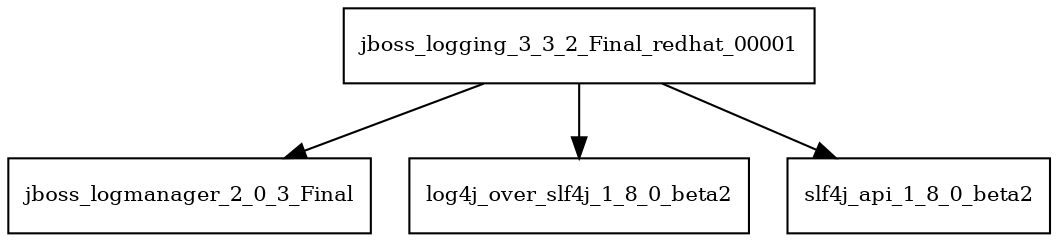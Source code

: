 digraph jboss_logging_3_3_2_Final_redhat_00001_dependencies {
  node [shape = box, fontsize=10.0];
  jboss_logging_3_3_2_Final_redhat_00001 -> jboss_logmanager_2_0_3_Final;
  jboss_logging_3_3_2_Final_redhat_00001 -> log4j_over_slf4j_1_8_0_beta2;
  jboss_logging_3_3_2_Final_redhat_00001 -> slf4j_api_1_8_0_beta2;
}
